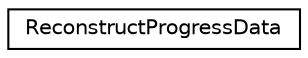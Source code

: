 digraph G
{
  edge [fontname="Helvetica",fontsize="10",labelfontname="Helvetica",labelfontsize="10"];
  node [fontname="Helvetica",fontsize="10",shape=record];
  rankdir=LR;
  Node1 [label="ReconstructProgressData",height=0.2,width=0.4,color="black", fillcolor="white", style="filled",URL="$d2/d7a/structReconstructProgressData.html"];
}
